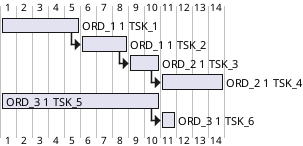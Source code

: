 @startgantt
[ORD_1 1 TSK_1] lasts 5 days
[ORD_1 1 TSK_2] lasts 3 days
[ORD_2 1 TSK_3] lasts 2 days
[ORD_2 1 TSK_4] lasts 4 days
[ORD_3 1 TSK_5] lasts 10 days
[ORD_3 1 TSK_6] lasts 1 days
[ORD_1 1 TSK_2] starts at [ORD_1 1 TSK_1]'s end
[ORD_2 1 TSK_3] starts at [ORD_1 1 TSK_2]'s end
[ORD_2 1 TSK_4] starts at [ORD_2 1 TSK_3]'s end
[ORD_3 1 TSK_6] starts at [ORD_3 1 TSK_5]'s end
@endgantt